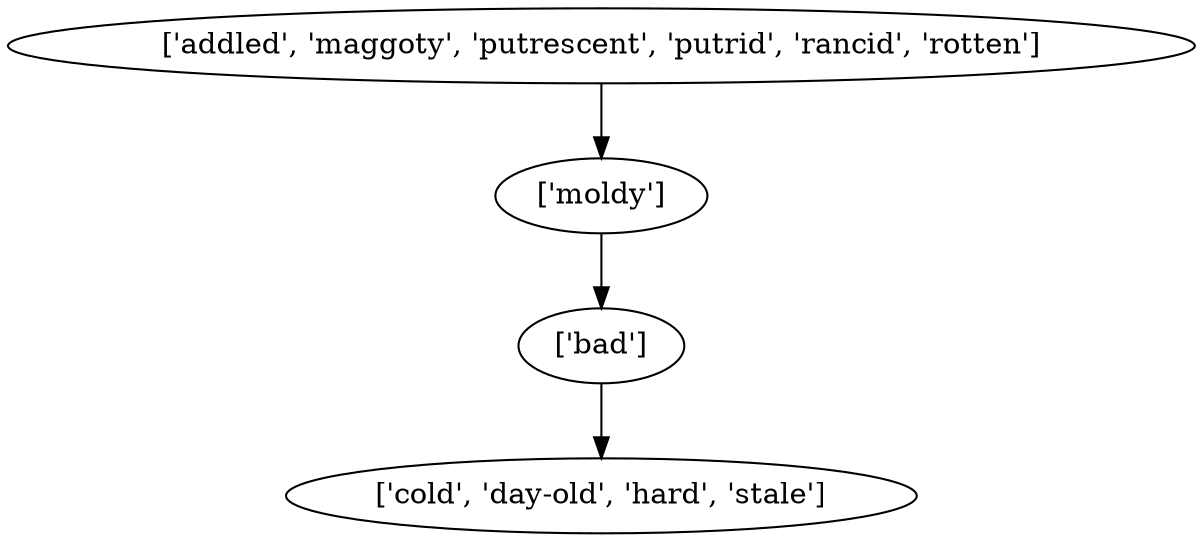 strict digraph  {
	"['moldy']" -> "['bad']";
	"['bad']" -> "['cold', 'day-old', 'hard', 'stale']";
	"['addled', 'maggoty', 'putrescent', 'putrid', 'rancid', 'rotten']" -> "['moldy']";
}
